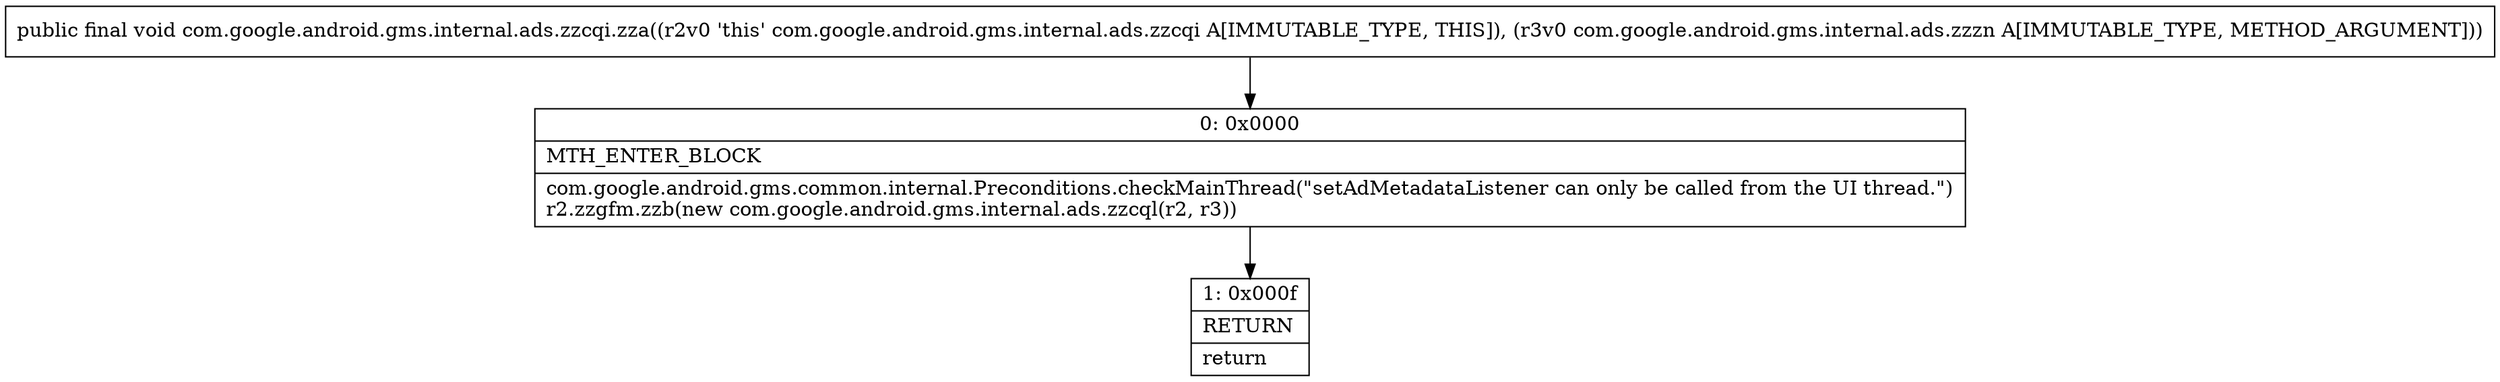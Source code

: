 digraph "CFG forcom.google.android.gms.internal.ads.zzcqi.zza(Lcom\/google\/android\/gms\/internal\/ads\/zzzn;)V" {
Node_0 [shape=record,label="{0\:\ 0x0000|MTH_ENTER_BLOCK\l|com.google.android.gms.common.internal.Preconditions.checkMainThread(\"setAdMetadataListener can only be called from the UI thread.\")\lr2.zzgfm.zzb(new com.google.android.gms.internal.ads.zzcql(r2, r3))\l}"];
Node_1 [shape=record,label="{1\:\ 0x000f|RETURN\l|return\l}"];
MethodNode[shape=record,label="{public final void com.google.android.gms.internal.ads.zzcqi.zza((r2v0 'this' com.google.android.gms.internal.ads.zzcqi A[IMMUTABLE_TYPE, THIS]), (r3v0 com.google.android.gms.internal.ads.zzzn A[IMMUTABLE_TYPE, METHOD_ARGUMENT])) }"];
MethodNode -> Node_0;
Node_0 -> Node_1;
}

